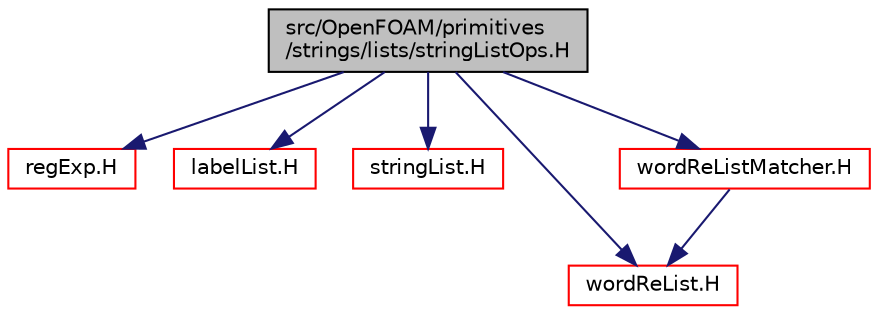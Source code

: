 digraph "src/OpenFOAM/primitives/strings/lists/stringListOps.H"
{
  bgcolor="transparent";
  edge [fontname="Helvetica",fontsize="10",labelfontname="Helvetica",labelfontsize="10"];
  node [fontname="Helvetica",fontsize="10",shape=record];
  Node1 [label="src/OpenFOAM/primitives\l/strings/lists/stringListOps.H",height=0.2,width=0.4,color="black", fillcolor="grey75", style="filled", fontcolor="black"];
  Node1 -> Node2 [color="midnightblue",fontsize="10",style="solid",fontname="Helvetica"];
  Node2 [label="regExp.H",height=0.2,width=0.4,color="red",URL="$a09225.html"];
  Node1 -> Node3 [color="midnightblue",fontsize="10",style="solid",fontname="Helvetica"];
  Node3 [label="labelList.H",height=0.2,width=0.4,color="red",URL="$a09015.html"];
  Node1 -> Node4 [color="midnightblue",fontsize="10",style="solid",fontname="Helvetica"];
  Node4 [label="stringList.H",height=0.2,width=0.4,color="red",URL="$a09118.html"];
  Node1 -> Node5 [color="midnightblue",fontsize="10",style="solid",fontname="Helvetica"];
  Node5 [label="wordReList.H",height=0.2,width=0.4,color="red",URL="$a09122.html"];
  Node1 -> Node6 [color="midnightblue",fontsize="10",style="solid",fontname="Helvetica"];
  Node6 [label="wordReListMatcher.H",height=0.2,width=0.4,color="red",URL="$a09123.html"];
  Node6 -> Node5 [color="midnightblue",fontsize="10",style="solid",fontname="Helvetica"];
}
